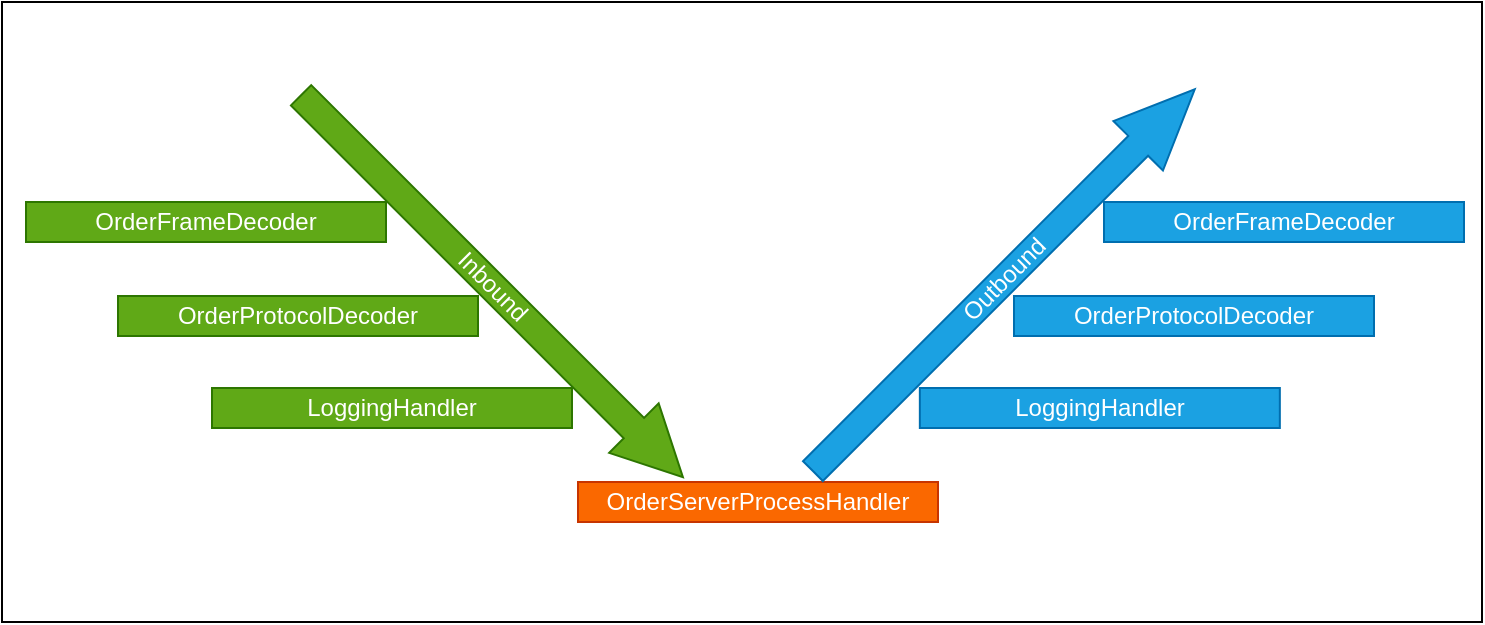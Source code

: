 <mxfile version="13.7.9" type="device"><diagram id="iFAGahSi6R1Wq4dKAQ6d" name="Page-1"><mxGraphModel dx="1422" dy="822" grid="1" gridSize="10" guides="1" tooltips="1" connect="1" arrows="1" fold="1" page="1" pageScale="1" pageWidth="850" pageHeight="1100" math="0" shadow="0"><root><mxCell id="0"/><mxCell id="1" parent="0"/><mxCell id="uuPsJDVcpmfpTriOOchX-11" value="" style="rounded=0;whiteSpace=wrap;html=1;align=center;" vertex="1" parent="1"><mxGeometry x="10" y="130" width="740" height="310" as="geometry"/></mxCell><mxCell id="uuPsJDVcpmfpTriOOchX-1" value="OrderServerProcessHandler" style="rounded=0;whiteSpace=wrap;html=1;align=center;fillColor=#fa6800;strokeColor=#C73500;fontColor=#ffffff;" vertex="1" parent="1"><mxGeometry x="298" y="370" width="180" height="20" as="geometry"/></mxCell><mxCell id="uuPsJDVcpmfpTriOOchX-3" value="Inbound" style="html=1;shadow=0;dashed=0;align=center;verticalAlign=middle;shape=mxgraph.arrows2.arrow;dy=0.59;dx=34.65;notch=0;rotation=45;fillColor=#60a917;strokeColor=#2D7600;fontColor=#ffffff;" vertex="1" parent="1"><mxGeometry x="120" y="254.58" width="270" height="35" as="geometry"/></mxCell><mxCell id="uuPsJDVcpmfpTriOOchX-4" value="Outbound" style="html=1;shadow=0;dashed=0;align=center;verticalAlign=middle;shape=mxgraph.arrows2.arrow;dy=0.6;dx=40;notch=0;rotation=-45;fillColor=#1ba1e2;strokeColor=#006EAF;fontColor=#ffffff;" vertex="1" parent="1"><mxGeometry x="375.92" y="251.58" width="270" height="35" as="geometry"/></mxCell><mxCell id="uuPsJDVcpmfpTriOOchX-5" value="OrderFrameDecoder" style="rounded=0;whiteSpace=wrap;html=1;align=center;fillColor=#60a917;strokeColor=#2D7600;fontColor=#ffffff;" vertex="1" parent="1"><mxGeometry x="22" y="230" width="180" height="20" as="geometry"/></mxCell><mxCell id="uuPsJDVcpmfpTriOOchX-6" value="OrderProtocolDecoder" style="rounded=0;whiteSpace=wrap;html=1;align=center;fillColor=#60a917;strokeColor=#2D7600;fontColor=#ffffff;" vertex="1" parent="1"><mxGeometry x="68" y="277" width="180" height="20" as="geometry"/></mxCell><mxCell id="uuPsJDVcpmfpTriOOchX-7" value="LoggingHandler" style="rounded=0;whiteSpace=wrap;html=1;align=center;fillColor=#60a917;strokeColor=#2D7600;fontColor=#ffffff;" vertex="1" parent="1"><mxGeometry x="115" y="323" width="180" height="20" as="geometry"/></mxCell><mxCell id="uuPsJDVcpmfpTriOOchX-8" value="OrderFrameDecoder" style="rounded=0;whiteSpace=wrap;html=1;align=center;fillColor=#1ba1e2;strokeColor=#006EAF;fontColor=#ffffff;" vertex="1" parent="1"><mxGeometry x="561" y="230" width="180" height="20" as="geometry"/></mxCell><mxCell id="uuPsJDVcpmfpTriOOchX-9" value="OrderProtocolDecoder" style="rounded=0;whiteSpace=wrap;html=1;align=center;fillColor=#1ba1e2;strokeColor=#006EAF;fontColor=#ffffff;" vertex="1" parent="1"><mxGeometry x="516" y="277" width="180" height="20" as="geometry"/></mxCell><mxCell id="uuPsJDVcpmfpTriOOchX-10" value="LoggingHandler" style="rounded=0;whiteSpace=wrap;html=1;align=center;fillColor=#1ba1e2;strokeColor=#006EAF;fontColor=#ffffff;" vertex="1" parent="1"><mxGeometry x="468.92" y="323" width="180" height="20" as="geometry"/></mxCell></root></mxGraphModel></diagram></mxfile>
